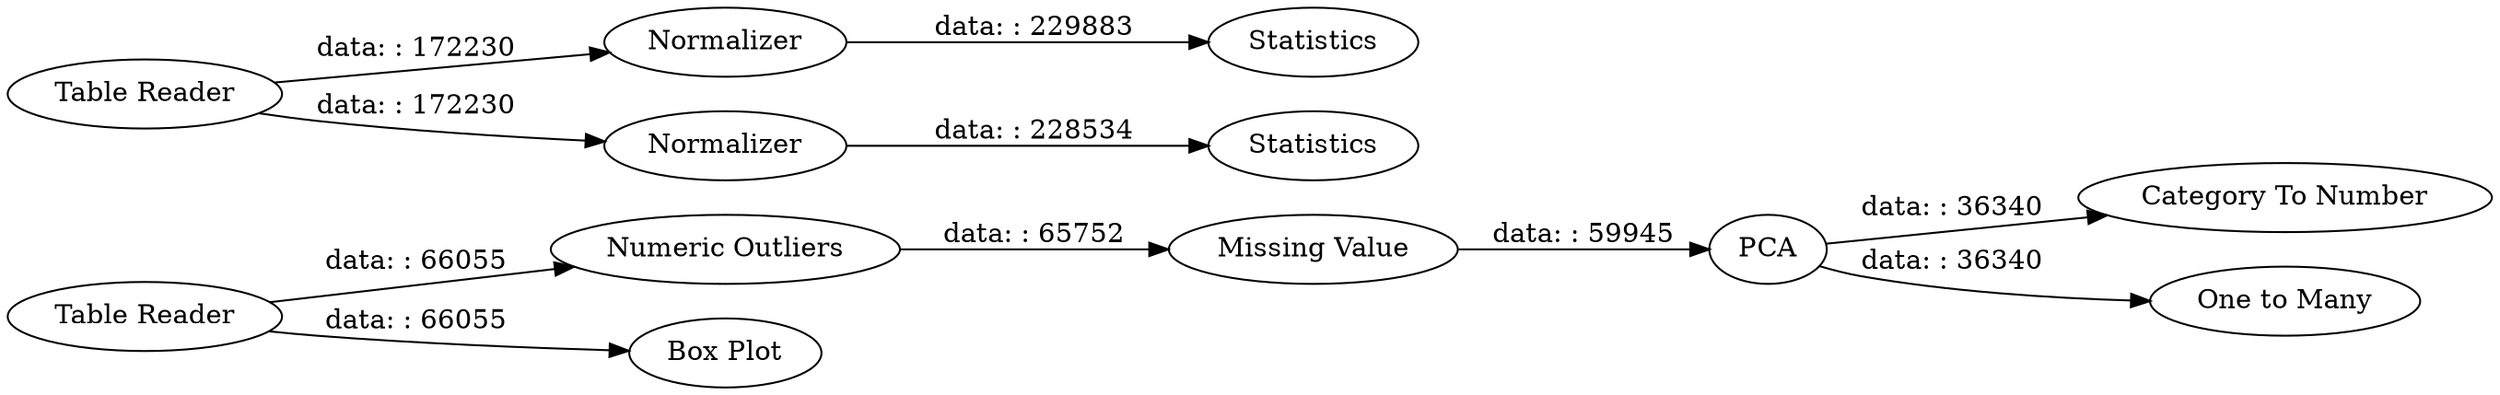 digraph {
	"-6870195297511048150_97" [label="Numeric Outliers"]
	"-6870195297511048150_135" [label="Table Reader"]
	"-6870195297511048150_100" [label="Box Plot"]
	"-6870195297511048150_126" [label="Missing Value"]
	"-6870195297511048150_127" [label="Category To Number"]
	"-6870195297511048150_138" [label=Statistics]
	"-6870195297511048150_136" [label=Normalizer]
	"-6870195297511048150_139" [label=Statistics]
	"-6870195297511048150_129" [label=PCA]
	"-6870195297511048150_95" [label="Table Reader"]
	"-6870195297511048150_128" [label="One to Many"]
	"-6870195297511048150_137" [label=Normalizer]
	"-6870195297511048150_95" -> "-6870195297511048150_97" [label="data: : 66055"]
	"-6870195297511048150_136" -> "-6870195297511048150_139" [label="data: : 229883"]
	"-6870195297511048150_126" -> "-6870195297511048150_129" [label="data: : 59945"]
	"-6870195297511048150_95" -> "-6870195297511048150_100" [label="data: : 66055"]
	"-6870195297511048150_137" -> "-6870195297511048150_138" [label="data: : 228534"]
	"-6870195297511048150_97" -> "-6870195297511048150_126" [label="data: : 65752"]
	"-6870195297511048150_135" -> "-6870195297511048150_137" [label="data: : 172230"]
	"-6870195297511048150_129" -> "-6870195297511048150_127" [label="data: : 36340"]
	"-6870195297511048150_129" -> "-6870195297511048150_128" [label="data: : 36340"]
	"-6870195297511048150_135" -> "-6870195297511048150_136" [label="data: : 172230"]
	rankdir=LR
}
